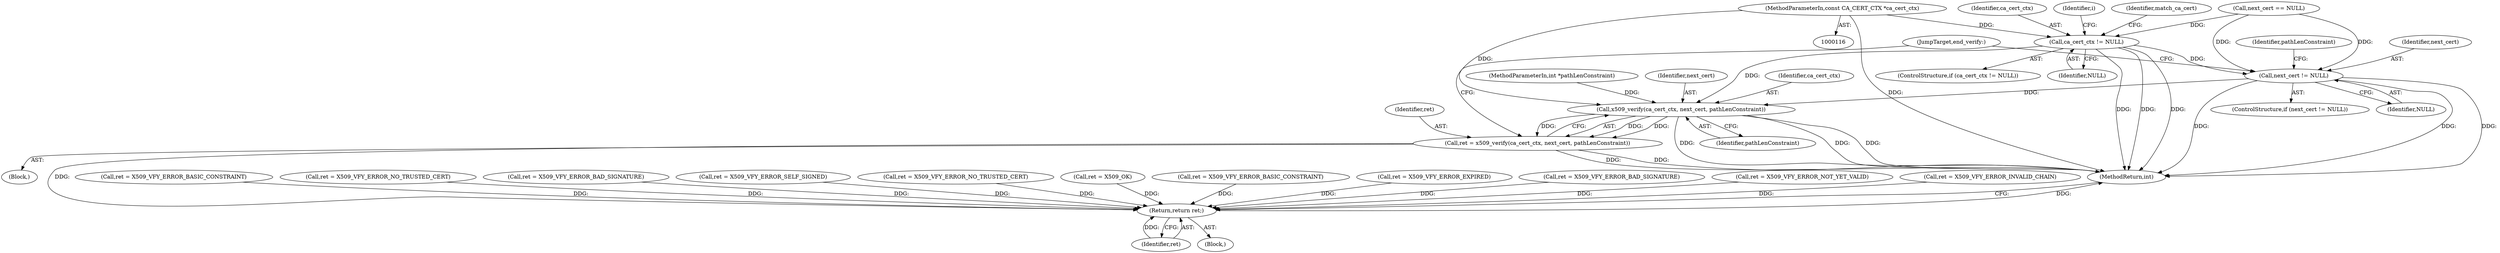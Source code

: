 digraph "0_axtls-8266_5efe2947ab45e81d84b5f707c51d1c64be52f36c_1@pointer" {
"1000117" [label="(MethodParameterIn,const CA_CERT_CTX *ca_cert_ctx)"];
"1000286" [label="(Call,ca_cert_ctx != NULL)"];
"1000480" [label="(Call,next_cert != NULL)"];
"1000489" [label="(Call,x509_verify(ca_cert_ctx, next_cert, pathLenConstraint))"];
"1000487" [label="(Call,ret = x509_verify(ca_cert_ctx, next_cert, pathLenConstraint))"];
"1000494" [label="(Return,return ret;)"];
"1000483" [label="(Block,)"];
"1000281" [label="(Call,next_cert == NULL)"];
"1000244" [label="(Call,ret = X509_VFY_ERROR_BASIC_CONSTRAINT)"];
"1000117" [label="(MethodParameterIn,const CA_CERT_CTX *ca_cert_ctx)"];
"1000119" [label="(MethodParameterIn,int *pathLenConstraint)"];
"1000491" [label="(Identifier,next_cert)"];
"1000160" [label="(Call,ret = X509_VFY_ERROR_NO_TRUSTED_CERT)"];
"1000493" [label="(JumpTarget,end_verify:)"];
"1000471" [label="(Call,ret = X509_VFY_ERROR_BAD_SIGNATURE)"];
"1000496" [label="(MethodReturn,int)"];
"1000494" [label="(Return,return ret;)"];
"1000495" [label="(Identifier,ret)"];
"1000287" [label="(Identifier,ca_cert_ctx)"];
"1000425" [label="(Call,ret = X509_VFY_ERROR_SELF_SIGNED)"];
"1000376" [label="(Call,ret = X509_VFY_ERROR_NO_TRUSTED_CERT)"];
"1000486" [label="(Identifier,pathLenConstraint)"];
"1000492" [label="(Identifier,pathLenConstraint)"];
"1000122" [label="(Call,ret = X509_OK)"];
"1000271" [label="(Call,ret = X509_VFY_ERROR_BASIC_CONSTRAINT)"];
"1000479" [label="(ControlStructure,if (next_cert != NULL))"];
"1000489" [label="(Call,x509_verify(ca_cert_ctx, next_cert, pathLenConstraint))"];
"1000225" [label="(Call,ret = X509_VFY_ERROR_EXPIRED)"];
"1000463" [label="(Call,ret = X509_VFY_ERROR_BAD_SIGNATURE)"];
"1000212" [label="(Call,ret = X509_VFY_ERROR_NOT_YET_VALID)"];
"1000120" [label="(Block,)"];
"1000285" [label="(ControlStructure,if (ca_cert_ctx != NULL))"];
"1000392" [label="(Call,ret = X509_VFY_ERROR_INVALID_CHAIN)"];
"1000288" [label="(Identifier,NULL)"];
"1000286" [label="(Call,ca_cert_ctx != NULL)"];
"1000482" [label="(Identifier,NULL)"];
"1000487" [label="(Call,ret = x509_verify(ca_cert_ctx, next_cert, pathLenConstraint))"];
"1000488" [label="(Identifier,ret)"];
"1000293" [label="(Identifier,i)"];
"1000490" [label="(Identifier,ca_cert_ctx)"];
"1000481" [label="(Identifier,next_cert)"];
"1000372" [label="(Identifier,match_ca_cert)"];
"1000480" [label="(Call,next_cert != NULL)"];
"1000117" -> "1000116"  [label="AST: "];
"1000117" -> "1000496"  [label="DDG: "];
"1000117" -> "1000286"  [label="DDG: "];
"1000117" -> "1000489"  [label="DDG: "];
"1000286" -> "1000285"  [label="AST: "];
"1000286" -> "1000288"  [label="CFG: "];
"1000287" -> "1000286"  [label="AST: "];
"1000288" -> "1000286"  [label="AST: "];
"1000293" -> "1000286"  [label="CFG: "];
"1000372" -> "1000286"  [label="CFG: "];
"1000286" -> "1000496"  [label="DDG: "];
"1000286" -> "1000496"  [label="DDG: "];
"1000286" -> "1000496"  [label="DDG: "];
"1000281" -> "1000286"  [label="DDG: "];
"1000286" -> "1000480"  [label="DDG: "];
"1000286" -> "1000489"  [label="DDG: "];
"1000480" -> "1000479"  [label="AST: "];
"1000480" -> "1000482"  [label="CFG: "];
"1000481" -> "1000480"  [label="AST: "];
"1000482" -> "1000480"  [label="AST: "];
"1000486" -> "1000480"  [label="CFG: "];
"1000493" -> "1000480"  [label="CFG: "];
"1000480" -> "1000496"  [label="DDG: "];
"1000480" -> "1000496"  [label="DDG: "];
"1000480" -> "1000496"  [label="DDG: "];
"1000281" -> "1000480"  [label="DDG: "];
"1000281" -> "1000480"  [label="DDG: "];
"1000480" -> "1000489"  [label="DDG: "];
"1000489" -> "1000487"  [label="AST: "];
"1000489" -> "1000492"  [label="CFG: "];
"1000490" -> "1000489"  [label="AST: "];
"1000491" -> "1000489"  [label="AST: "];
"1000492" -> "1000489"  [label="AST: "];
"1000487" -> "1000489"  [label="CFG: "];
"1000489" -> "1000496"  [label="DDG: "];
"1000489" -> "1000496"  [label="DDG: "];
"1000489" -> "1000496"  [label="DDG: "];
"1000489" -> "1000487"  [label="DDG: "];
"1000489" -> "1000487"  [label="DDG: "];
"1000489" -> "1000487"  [label="DDG: "];
"1000119" -> "1000489"  [label="DDG: "];
"1000487" -> "1000483"  [label="AST: "];
"1000488" -> "1000487"  [label="AST: "];
"1000493" -> "1000487"  [label="CFG: "];
"1000487" -> "1000496"  [label="DDG: "];
"1000487" -> "1000496"  [label="DDG: "];
"1000487" -> "1000494"  [label="DDG: "];
"1000494" -> "1000120"  [label="AST: "];
"1000494" -> "1000495"  [label="CFG: "];
"1000495" -> "1000494"  [label="AST: "];
"1000496" -> "1000494"  [label="CFG: "];
"1000494" -> "1000496"  [label="DDG: "];
"1000495" -> "1000494"  [label="DDG: "];
"1000376" -> "1000494"  [label="DDG: "];
"1000471" -> "1000494"  [label="DDG: "];
"1000225" -> "1000494"  [label="DDG: "];
"1000122" -> "1000494"  [label="DDG: "];
"1000463" -> "1000494"  [label="DDG: "];
"1000212" -> "1000494"  [label="DDG: "];
"1000271" -> "1000494"  [label="DDG: "];
"1000244" -> "1000494"  [label="DDG: "];
"1000160" -> "1000494"  [label="DDG: "];
"1000392" -> "1000494"  [label="DDG: "];
"1000425" -> "1000494"  [label="DDG: "];
}

